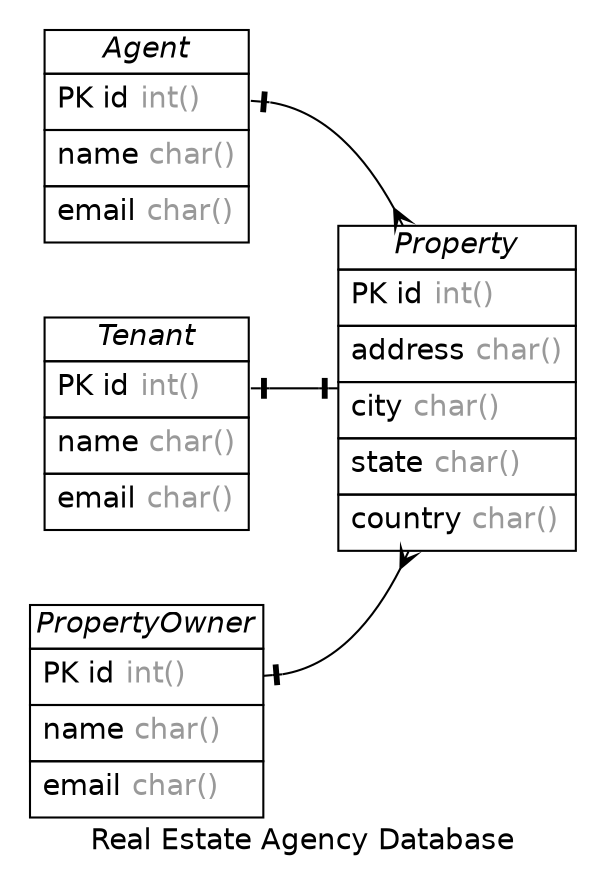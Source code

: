 /* created with ERDot < https://github.com/ehne/ERDot > */
digraph G {
    graph [
        nodesep=0.5;
        rankdir="LR";
        concentrate=true;
        splines="spline";
        fontname="Helvetica";
        pad="0.2,0.2",
        label="Real Estate Agency Database",
        
    ];
    
    node [shape=plain, fontname="Helvetica"];
    edge [
        dir=both,
        fontsize=12,
        arrowsize=0.9,
        penwidth=1.0,
        labelangle=32,
        labeldistance=1.8,
        fontname="Helvetica"
    ];
    
    "Agent" [ label=<
        <table border="0" cellborder="1" cellspacing="0" >
        <tr><td><i>Agent</i></td></tr>
        <tr><td port="id" align="left" cellpadding="5">PK id <font color="grey60">int()</font></td></tr>
        <tr><td port="name" align="left" cellpadding="5">name <font color="grey60">char()</font></td></tr>
        <tr><td port="email" align="left" cellpadding="5">email <font color="grey60">char()</font></td></tr>
    </table>>];
    "Tenant" [ label=<
        <table border="0" cellborder="1" cellspacing="0" >
        <tr><td><i>Tenant</i></td></tr>
        <tr><td port="id" align="left" cellpadding="5">PK id <font color="grey60">int()</font></td></tr>
        <tr><td port="name" align="left" cellpadding="5">name <font color="grey60">char()</font></td></tr>
        <tr><td port="email" align="left" cellpadding="5">email <font color="grey60">char()</font></td></tr>
    </table>>];
    "Property" [ label=<
        <table border="0" cellborder="1" cellspacing="0" >
        <tr><td><i>Property</i></td></tr>
        <tr><td port="id" align="left" cellpadding="5">PK id <font color="grey60">int()</font></td></tr>
        <tr><td port="address" align="left" cellpadding="5">address <font color="grey60">char()</font></td></tr>
        <tr><td port="city" align="left" cellpadding="5">city <font color="grey60">char()</font></td></tr>
        <tr><td port="state" align="left" cellpadding="5">state <font color="grey60">char()</font></td></tr>
        <tr><td port="country" align="left" cellpadding="5">country <font color="grey60">char()</font></td></tr>
    </table>>];
    "PropertyOwner" [ label=<
        <table border="0" cellborder="1" cellspacing="0" >
        <tr><td><i>PropertyOwner</i></td></tr>
        <tr><td port="id" align="left" cellpadding="5">PK id <font color="grey60">int()</font></td></tr>
        <tr><td port="name" align="left" cellpadding="5">name <font color="grey60">char()</font></td></tr>
        <tr><td port="email" align="left" cellpadding="5">email <font color="grey60">char()</font></td></tr>
    </table>>];

    
    "Agent":"id"->"Property":"ownerID" [
        arrowhead=ocrow,

        arrowtail=noneotee,
    ];

    
    "PropertyOwner":"id"->"Property":"ownerID" [
        arrowhead=ocrow,

        arrowtail=noneotee,
    ];

    
    "Tenant":"id"->"Property":"tenantID" [
        arrowhead=noneotee,

        arrowtail=noneotee,
    ];
}
